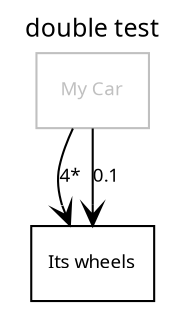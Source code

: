 # Class diagram double test
digraph G {
	graph [labelloc=top,label="double test",fontname="Verdana",fontsize=12];
	edge [fontname="Verdana",fontsize=9,labelfontname="Verdana",labelfontsize=9];
	node [fontname="Verdana",fontsize=9,shape=record];
//This is BMW
	c0 [label="My Car", color=grey,fontcolor=grey,fontname="Verdana",fontsize=9]
//The wheels of my car
	c1 [label="Its wheels"]
	// There are 4 wheels
	c0 -> c1 [label="4*"  , arrowhead=open];
	// Spare Wheel
	c0 -> c1 [label="0.1"  , arrowhead=open];
}
